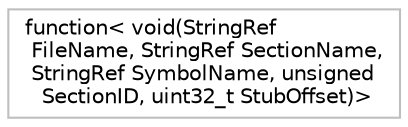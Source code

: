 digraph "Graphical Class Hierarchy"
{
 // LATEX_PDF_SIZE
  bgcolor="transparent";
  edge [fontname="Helvetica",fontsize="10",labelfontname="Helvetica",labelfontsize="10"];
  node [fontname="Helvetica",fontsize="10",shape=record];
  rankdir="LR";
  Node0 [label="function\< void(StringRef\l FileName, StringRef SectionName,\l StringRef SymbolName, unsigned\l SectionID, uint32_t StubOffset)\>",height=0.2,width=0.4,color="grey75",tooltip=" "];
}
